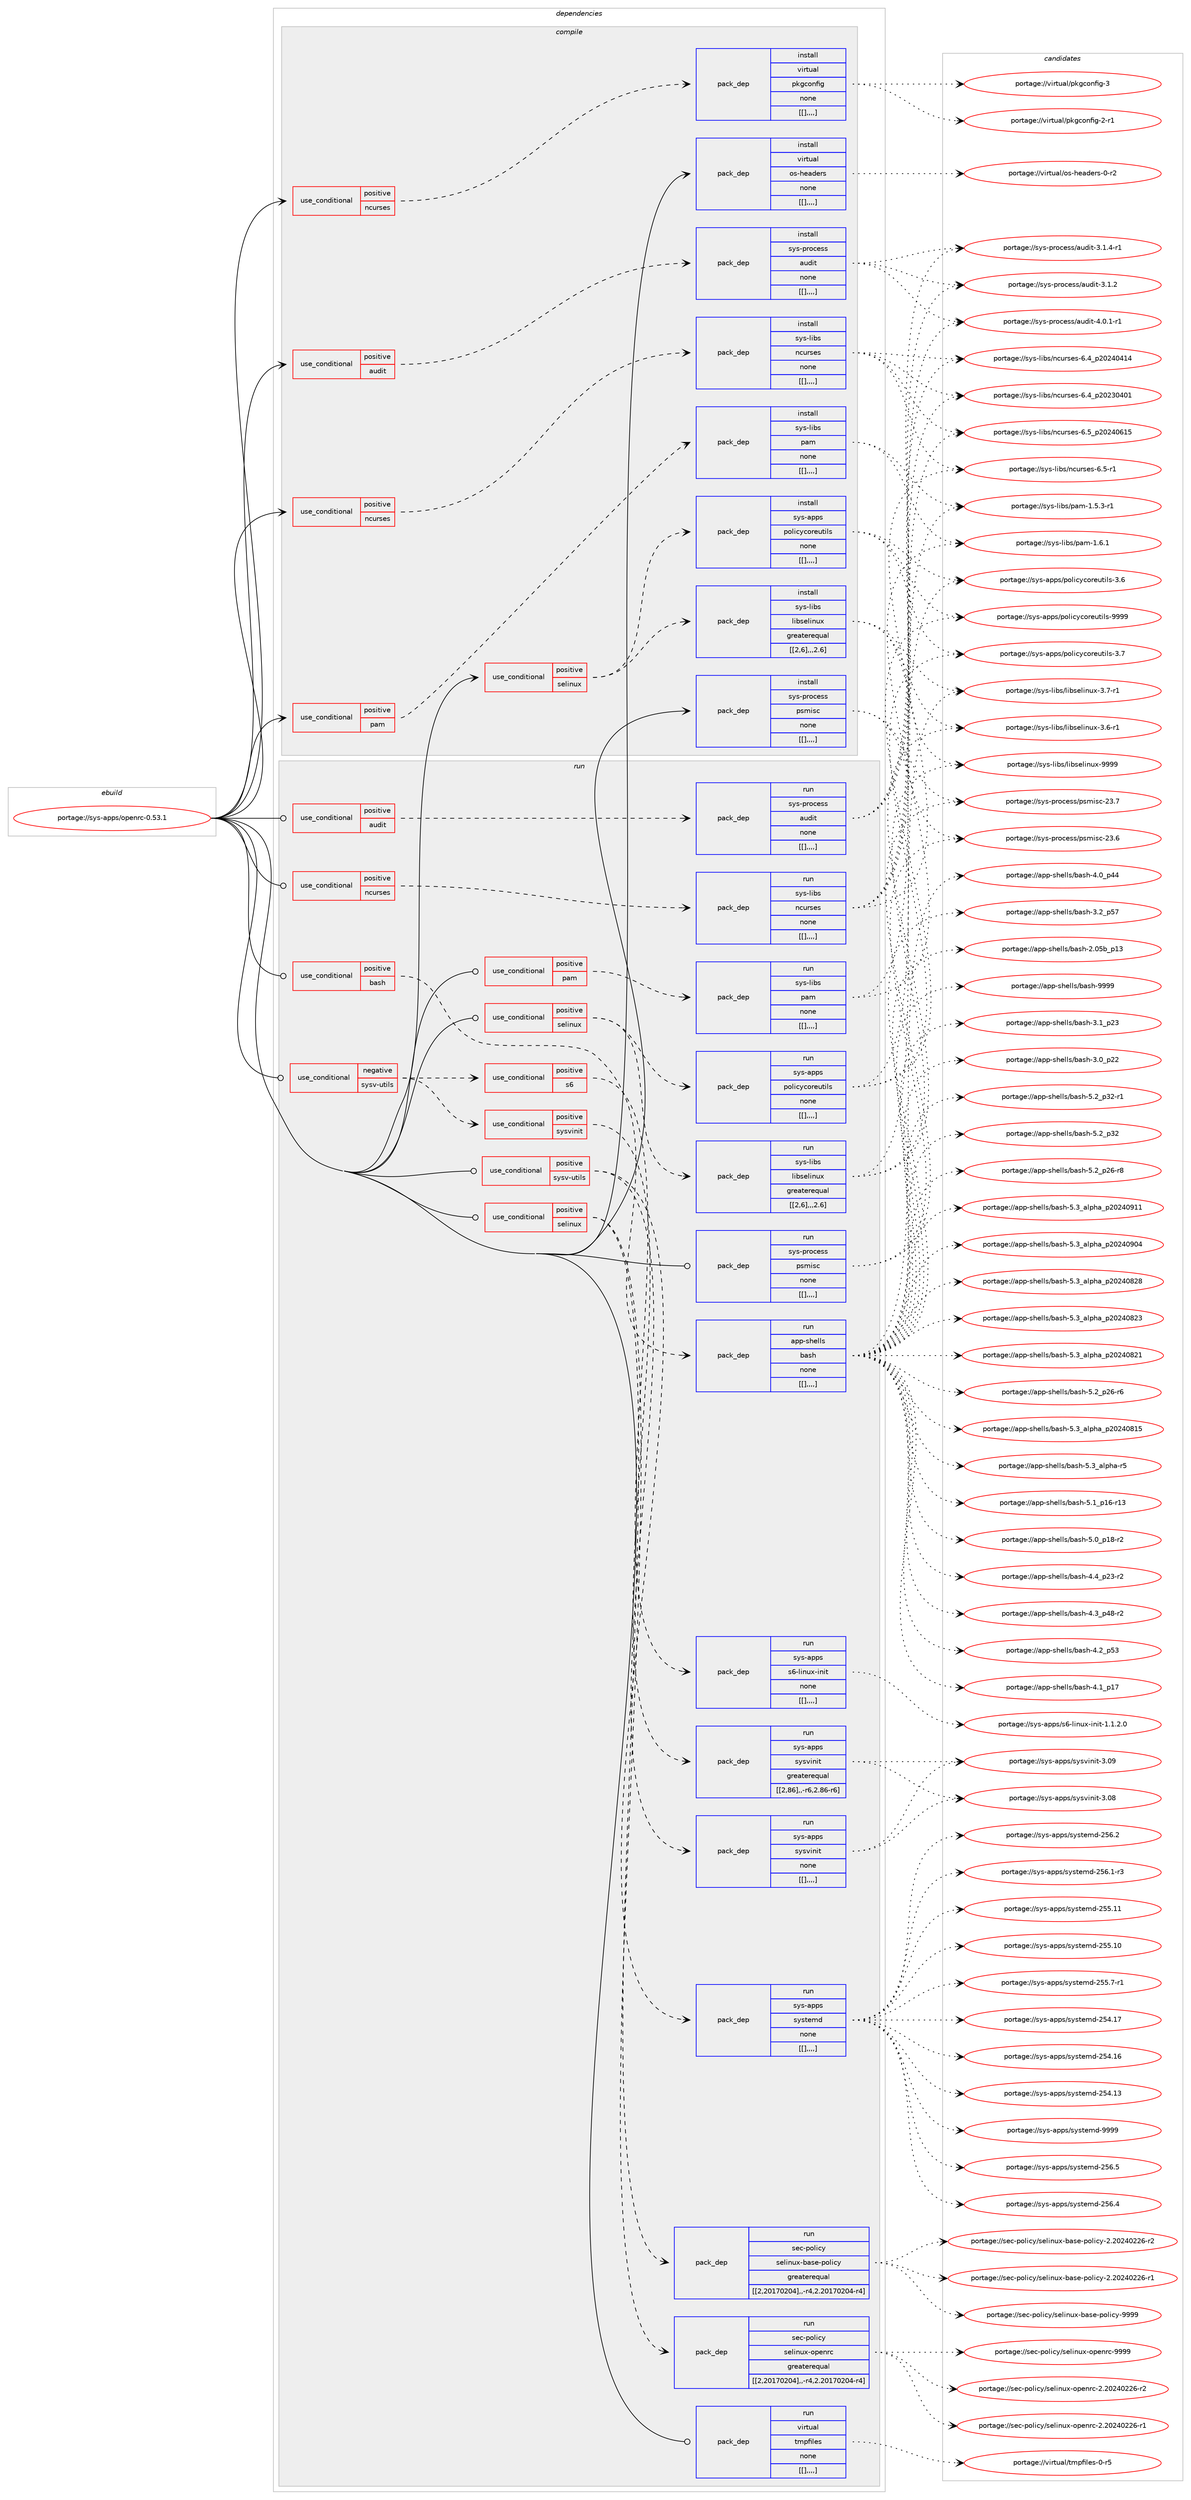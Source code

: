 digraph prolog {

# *************
# Graph options
# *************

newrank=true;
concentrate=true;
compound=true;
graph [rankdir=LR,fontname=Helvetica,fontsize=10,ranksep=1.5];#, ranksep=2.5, nodesep=0.2];
edge  [arrowhead=vee];
node  [fontname=Helvetica,fontsize=10];

# **********
# The ebuild
# **********

subgraph cluster_leftcol {
color=gray;
label=<<i>ebuild</i>>;
id [label="portage://sys-apps/openrc-0.53.1", color=red, width=4, href="../sys-apps/openrc-0.53.1.svg"];
}

# ****************
# The dependencies
# ****************

subgraph cluster_midcol {
color=gray;
label=<<i>dependencies</i>>;
subgraph cluster_compile {
fillcolor="#eeeeee";
style=filled;
label=<<i>compile</i>>;
subgraph cond115475 {
dependency437932 [label=<<TABLE BORDER="0" CELLBORDER="1" CELLSPACING="0" CELLPADDING="4"><TR><TD ROWSPAN="3" CELLPADDING="10">use_conditional</TD></TR><TR><TD>positive</TD></TR><TR><TD>audit</TD></TR></TABLE>>, shape=none, color=red];
subgraph pack319401 {
dependency437933 [label=<<TABLE BORDER="0" CELLBORDER="1" CELLSPACING="0" CELLPADDING="4" WIDTH="220"><TR><TD ROWSPAN="6" CELLPADDING="30">pack_dep</TD></TR><TR><TD WIDTH="110">install</TD></TR><TR><TD>sys-process</TD></TR><TR><TD>audit</TD></TR><TR><TD>none</TD></TR><TR><TD>[[],,,,]</TD></TR></TABLE>>, shape=none, color=blue];
}
dependency437932:e -> dependency437933:w [weight=20,style="dashed",arrowhead="vee"];
}
id:e -> dependency437932:w [weight=20,style="solid",arrowhead="vee"];
subgraph cond115476 {
dependency437934 [label=<<TABLE BORDER="0" CELLBORDER="1" CELLSPACING="0" CELLPADDING="4"><TR><TD ROWSPAN="3" CELLPADDING="10">use_conditional</TD></TR><TR><TD>positive</TD></TR><TR><TD>ncurses</TD></TR></TABLE>>, shape=none, color=red];
subgraph pack319402 {
dependency437935 [label=<<TABLE BORDER="0" CELLBORDER="1" CELLSPACING="0" CELLPADDING="4" WIDTH="220"><TR><TD ROWSPAN="6" CELLPADDING="30">pack_dep</TD></TR><TR><TD WIDTH="110">install</TD></TR><TR><TD>sys-libs</TD></TR><TR><TD>ncurses</TD></TR><TR><TD>none</TD></TR><TR><TD>[[],,,,]</TD></TR></TABLE>>, shape=none, color=blue];
}
dependency437934:e -> dependency437935:w [weight=20,style="dashed",arrowhead="vee"];
}
id:e -> dependency437934:w [weight=20,style="solid",arrowhead="vee"];
subgraph cond115477 {
dependency437936 [label=<<TABLE BORDER="0" CELLBORDER="1" CELLSPACING="0" CELLPADDING="4"><TR><TD ROWSPAN="3" CELLPADDING="10">use_conditional</TD></TR><TR><TD>positive</TD></TR><TR><TD>ncurses</TD></TR></TABLE>>, shape=none, color=red];
subgraph pack319403 {
dependency437937 [label=<<TABLE BORDER="0" CELLBORDER="1" CELLSPACING="0" CELLPADDING="4" WIDTH="220"><TR><TD ROWSPAN="6" CELLPADDING="30">pack_dep</TD></TR><TR><TD WIDTH="110">install</TD></TR><TR><TD>virtual</TD></TR><TR><TD>pkgconfig</TD></TR><TR><TD>none</TD></TR><TR><TD>[[],,,,]</TD></TR></TABLE>>, shape=none, color=blue];
}
dependency437936:e -> dependency437937:w [weight=20,style="dashed",arrowhead="vee"];
}
id:e -> dependency437936:w [weight=20,style="solid",arrowhead="vee"];
subgraph cond115478 {
dependency437938 [label=<<TABLE BORDER="0" CELLBORDER="1" CELLSPACING="0" CELLPADDING="4"><TR><TD ROWSPAN="3" CELLPADDING="10">use_conditional</TD></TR><TR><TD>positive</TD></TR><TR><TD>pam</TD></TR></TABLE>>, shape=none, color=red];
subgraph pack319404 {
dependency437939 [label=<<TABLE BORDER="0" CELLBORDER="1" CELLSPACING="0" CELLPADDING="4" WIDTH="220"><TR><TD ROWSPAN="6" CELLPADDING="30">pack_dep</TD></TR><TR><TD WIDTH="110">install</TD></TR><TR><TD>sys-libs</TD></TR><TR><TD>pam</TD></TR><TR><TD>none</TD></TR><TR><TD>[[],,,,]</TD></TR></TABLE>>, shape=none, color=blue];
}
dependency437938:e -> dependency437939:w [weight=20,style="dashed",arrowhead="vee"];
}
id:e -> dependency437938:w [weight=20,style="solid",arrowhead="vee"];
subgraph cond115479 {
dependency437940 [label=<<TABLE BORDER="0" CELLBORDER="1" CELLSPACING="0" CELLPADDING="4"><TR><TD ROWSPAN="3" CELLPADDING="10">use_conditional</TD></TR><TR><TD>positive</TD></TR><TR><TD>selinux</TD></TR></TABLE>>, shape=none, color=red];
subgraph pack319405 {
dependency437941 [label=<<TABLE BORDER="0" CELLBORDER="1" CELLSPACING="0" CELLPADDING="4" WIDTH="220"><TR><TD ROWSPAN="6" CELLPADDING="30">pack_dep</TD></TR><TR><TD WIDTH="110">install</TD></TR><TR><TD>sys-apps</TD></TR><TR><TD>policycoreutils</TD></TR><TR><TD>none</TD></TR><TR><TD>[[],,,,]</TD></TR></TABLE>>, shape=none, color=blue];
}
dependency437940:e -> dependency437941:w [weight=20,style="dashed",arrowhead="vee"];
subgraph pack319406 {
dependency437942 [label=<<TABLE BORDER="0" CELLBORDER="1" CELLSPACING="0" CELLPADDING="4" WIDTH="220"><TR><TD ROWSPAN="6" CELLPADDING="30">pack_dep</TD></TR><TR><TD WIDTH="110">install</TD></TR><TR><TD>sys-libs</TD></TR><TR><TD>libselinux</TD></TR><TR><TD>greaterequal</TD></TR><TR><TD>[[2,6],,,2.6]</TD></TR></TABLE>>, shape=none, color=blue];
}
dependency437940:e -> dependency437942:w [weight=20,style="dashed",arrowhead="vee"];
}
id:e -> dependency437940:w [weight=20,style="solid",arrowhead="vee"];
subgraph pack319407 {
dependency437943 [label=<<TABLE BORDER="0" CELLBORDER="1" CELLSPACING="0" CELLPADDING="4" WIDTH="220"><TR><TD ROWSPAN="6" CELLPADDING="30">pack_dep</TD></TR><TR><TD WIDTH="110">install</TD></TR><TR><TD>sys-process</TD></TR><TR><TD>psmisc</TD></TR><TR><TD>none</TD></TR><TR><TD>[[],,,,]</TD></TR></TABLE>>, shape=none, color=blue];
}
id:e -> dependency437943:w [weight=20,style="solid",arrowhead="vee"];
subgraph pack319408 {
dependency437944 [label=<<TABLE BORDER="0" CELLBORDER="1" CELLSPACING="0" CELLPADDING="4" WIDTH="220"><TR><TD ROWSPAN="6" CELLPADDING="30">pack_dep</TD></TR><TR><TD WIDTH="110">install</TD></TR><TR><TD>virtual</TD></TR><TR><TD>os-headers</TD></TR><TR><TD>none</TD></TR><TR><TD>[[],,,,]</TD></TR></TABLE>>, shape=none, color=blue];
}
id:e -> dependency437944:w [weight=20,style="solid",arrowhead="vee"];
}
subgraph cluster_compileandrun {
fillcolor="#eeeeee";
style=filled;
label=<<i>compile and run</i>>;
}
subgraph cluster_run {
fillcolor="#eeeeee";
style=filled;
label=<<i>run</i>>;
subgraph cond115480 {
dependency437945 [label=<<TABLE BORDER="0" CELLBORDER="1" CELLSPACING="0" CELLPADDING="4"><TR><TD ROWSPAN="3" CELLPADDING="10">use_conditional</TD></TR><TR><TD>negative</TD></TR><TR><TD>sysv-utils</TD></TR></TABLE>>, shape=none, color=red];
subgraph cond115481 {
dependency437946 [label=<<TABLE BORDER="0" CELLBORDER="1" CELLSPACING="0" CELLPADDING="4"><TR><TD ROWSPAN="3" CELLPADDING="10">use_conditional</TD></TR><TR><TD>positive</TD></TR><TR><TD>sysvinit</TD></TR></TABLE>>, shape=none, color=red];
subgraph pack319409 {
dependency437947 [label=<<TABLE BORDER="0" CELLBORDER="1" CELLSPACING="0" CELLPADDING="4" WIDTH="220"><TR><TD ROWSPAN="6" CELLPADDING="30">pack_dep</TD></TR><TR><TD WIDTH="110">run</TD></TR><TR><TD>sys-apps</TD></TR><TR><TD>sysvinit</TD></TR><TR><TD>greaterequal</TD></TR><TR><TD>[[2,86],,-r6,2.86-r6]</TD></TR></TABLE>>, shape=none, color=blue];
}
dependency437946:e -> dependency437947:w [weight=20,style="dashed",arrowhead="vee"];
}
dependency437945:e -> dependency437946:w [weight=20,style="dashed",arrowhead="vee"];
subgraph cond115482 {
dependency437948 [label=<<TABLE BORDER="0" CELLBORDER="1" CELLSPACING="0" CELLPADDING="4"><TR><TD ROWSPAN="3" CELLPADDING="10">use_conditional</TD></TR><TR><TD>positive</TD></TR><TR><TD>s6</TD></TR></TABLE>>, shape=none, color=red];
subgraph pack319410 {
dependency437949 [label=<<TABLE BORDER="0" CELLBORDER="1" CELLSPACING="0" CELLPADDING="4" WIDTH="220"><TR><TD ROWSPAN="6" CELLPADDING="30">pack_dep</TD></TR><TR><TD WIDTH="110">run</TD></TR><TR><TD>sys-apps</TD></TR><TR><TD>s6-linux-init</TD></TR><TR><TD>none</TD></TR><TR><TD>[[],,,,]</TD></TR></TABLE>>, shape=none, color=blue];
}
dependency437948:e -> dependency437949:w [weight=20,style="dashed",arrowhead="vee"];
}
dependency437945:e -> dependency437948:w [weight=20,style="dashed",arrowhead="vee"];
}
id:e -> dependency437945:w [weight=20,style="solid",arrowhead="odot"];
subgraph cond115483 {
dependency437950 [label=<<TABLE BORDER="0" CELLBORDER="1" CELLSPACING="0" CELLPADDING="4"><TR><TD ROWSPAN="3" CELLPADDING="10">use_conditional</TD></TR><TR><TD>positive</TD></TR><TR><TD>audit</TD></TR></TABLE>>, shape=none, color=red];
subgraph pack319411 {
dependency437951 [label=<<TABLE BORDER="0" CELLBORDER="1" CELLSPACING="0" CELLPADDING="4" WIDTH="220"><TR><TD ROWSPAN="6" CELLPADDING="30">pack_dep</TD></TR><TR><TD WIDTH="110">run</TD></TR><TR><TD>sys-process</TD></TR><TR><TD>audit</TD></TR><TR><TD>none</TD></TR><TR><TD>[[],,,,]</TD></TR></TABLE>>, shape=none, color=blue];
}
dependency437950:e -> dependency437951:w [weight=20,style="dashed",arrowhead="vee"];
}
id:e -> dependency437950:w [weight=20,style="solid",arrowhead="odot"];
subgraph cond115484 {
dependency437952 [label=<<TABLE BORDER="0" CELLBORDER="1" CELLSPACING="0" CELLPADDING="4"><TR><TD ROWSPAN="3" CELLPADDING="10">use_conditional</TD></TR><TR><TD>positive</TD></TR><TR><TD>bash</TD></TR></TABLE>>, shape=none, color=red];
subgraph pack319412 {
dependency437953 [label=<<TABLE BORDER="0" CELLBORDER="1" CELLSPACING="0" CELLPADDING="4" WIDTH="220"><TR><TD ROWSPAN="6" CELLPADDING="30">pack_dep</TD></TR><TR><TD WIDTH="110">run</TD></TR><TR><TD>app-shells</TD></TR><TR><TD>bash</TD></TR><TR><TD>none</TD></TR><TR><TD>[[],,,,]</TD></TR></TABLE>>, shape=none, color=blue];
}
dependency437952:e -> dependency437953:w [weight=20,style="dashed",arrowhead="vee"];
}
id:e -> dependency437952:w [weight=20,style="solid",arrowhead="odot"];
subgraph cond115485 {
dependency437954 [label=<<TABLE BORDER="0" CELLBORDER="1" CELLSPACING="0" CELLPADDING="4"><TR><TD ROWSPAN="3" CELLPADDING="10">use_conditional</TD></TR><TR><TD>positive</TD></TR><TR><TD>ncurses</TD></TR></TABLE>>, shape=none, color=red];
subgraph pack319413 {
dependency437955 [label=<<TABLE BORDER="0" CELLBORDER="1" CELLSPACING="0" CELLPADDING="4" WIDTH="220"><TR><TD ROWSPAN="6" CELLPADDING="30">pack_dep</TD></TR><TR><TD WIDTH="110">run</TD></TR><TR><TD>sys-libs</TD></TR><TR><TD>ncurses</TD></TR><TR><TD>none</TD></TR><TR><TD>[[],,,,]</TD></TR></TABLE>>, shape=none, color=blue];
}
dependency437954:e -> dependency437955:w [weight=20,style="dashed",arrowhead="vee"];
}
id:e -> dependency437954:w [weight=20,style="solid",arrowhead="odot"];
subgraph cond115486 {
dependency437956 [label=<<TABLE BORDER="0" CELLBORDER="1" CELLSPACING="0" CELLPADDING="4"><TR><TD ROWSPAN="3" CELLPADDING="10">use_conditional</TD></TR><TR><TD>positive</TD></TR><TR><TD>pam</TD></TR></TABLE>>, shape=none, color=red];
subgraph pack319414 {
dependency437957 [label=<<TABLE BORDER="0" CELLBORDER="1" CELLSPACING="0" CELLPADDING="4" WIDTH="220"><TR><TD ROWSPAN="6" CELLPADDING="30">pack_dep</TD></TR><TR><TD WIDTH="110">run</TD></TR><TR><TD>sys-libs</TD></TR><TR><TD>pam</TD></TR><TR><TD>none</TD></TR><TR><TD>[[],,,,]</TD></TR></TABLE>>, shape=none, color=blue];
}
dependency437956:e -> dependency437957:w [weight=20,style="dashed",arrowhead="vee"];
}
id:e -> dependency437956:w [weight=20,style="solid",arrowhead="odot"];
subgraph cond115487 {
dependency437958 [label=<<TABLE BORDER="0" CELLBORDER="1" CELLSPACING="0" CELLPADDING="4"><TR><TD ROWSPAN="3" CELLPADDING="10">use_conditional</TD></TR><TR><TD>positive</TD></TR><TR><TD>selinux</TD></TR></TABLE>>, shape=none, color=red];
subgraph pack319415 {
dependency437959 [label=<<TABLE BORDER="0" CELLBORDER="1" CELLSPACING="0" CELLPADDING="4" WIDTH="220"><TR><TD ROWSPAN="6" CELLPADDING="30">pack_dep</TD></TR><TR><TD WIDTH="110">run</TD></TR><TR><TD>sec-policy</TD></TR><TR><TD>selinux-base-policy</TD></TR><TR><TD>greaterequal</TD></TR><TR><TD>[[2,20170204],,-r4,2.20170204-r4]</TD></TR></TABLE>>, shape=none, color=blue];
}
dependency437958:e -> dependency437959:w [weight=20,style="dashed",arrowhead="vee"];
subgraph pack319416 {
dependency437960 [label=<<TABLE BORDER="0" CELLBORDER="1" CELLSPACING="0" CELLPADDING="4" WIDTH="220"><TR><TD ROWSPAN="6" CELLPADDING="30">pack_dep</TD></TR><TR><TD WIDTH="110">run</TD></TR><TR><TD>sec-policy</TD></TR><TR><TD>selinux-openrc</TD></TR><TR><TD>greaterequal</TD></TR><TR><TD>[[2,20170204],,-r4,2.20170204-r4]</TD></TR></TABLE>>, shape=none, color=blue];
}
dependency437958:e -> dependency437960:w [weight=20,style="dashed",arrowhead="vee"];
}
id:e -> dependency437958:w [weight=20,style="solid",arrowhead="odot"];
subgraph cond115488 {
dependency437961 [label=<<TABLE BORDER="0" CELLBORDER="1" CELLSPACING="0" CELLPADDING="4"><TR><TD ROWSPAN="3" CELLPADDING="10">use_conditional</TD></TR><TR><TD>positive</TD></TR><TR><TD>selinux</TD></TR></TABLE>>, shape=none, color=red];
subgraph pack319417 {
dependency437962 [label=<<TABLE BORDER="0" CELLBORDER="1" CELLSPACING="0" CELLPADDING="4" WIDTH="220"><TR><TD ROWSPAN="6" CELLPADDING="30">pack_dep</TD></TR><TR><TD WIDTH="110">run</TD></TR><TR><TD>sys-apps</TD></TR><TR><TD>policycoreutils</TD></TR><TR><TD>none</TD></TR><TR><TD>[[],,,,]</TD></TR></TABLE>>, shape=none, color=blue];
}
dependency437961:e -> dependency437962:w [weight=20,style="dashed",arrowhead="vee"];
subgraph pack319418 {
dependency437963 [label=<<TABLE BORDER="0" CELLBORDER="1" CELLSPACING="0" CELLPADDING="4" WIDTH="220"><TR><TD ROWSPAN="6" CELLPADDING="30">pack_dep</TD></TR><TR><TD WIDTH="110">run</TD></TR><TR><TD>sys-libs</TD></TR><TR><TD>libselinux</TD></TR><TR><TD>greaterequal</TD></TR><TR><TD>[[2,6],,,2.6]</TD></TR></TABLE>>, shape=none, color=blue];
}
dependency437961:e -> dependency437963:w [weight=20,style="dashed",arrowhead="vee"];
}
id:e -> dependency437961:w [weight=20,style="solid",arrowhead="odot"];
subgraph cond115489 {
dependency437964 [label=<<TABLE BORDER="0" CELLBORDER="1" CELLSPACING="0" CELLPADDING="4"><TR><TD ROWSPAN="3" CELLPADDING="10">use_conditional</TD></TR><TR><TD>positive</TD></TR><TR><TD>sysv-utils</TD></TR></TABLE>>, shape=none, color=red];
subgraph pack319419 {
dependency437965 [label=<<TABLE BORDER="0" CELLBORDER="1" CELLSPACING="0" CELLPADDING="4" WIDTH="220"><TR><TD ROWSPAN="6" CELLPADDING="30">pack_dep</TD></TR><TR><TD WIDTH="110">run</TD></TR><TR><TD>sys-apps</TD></TR><TR><TD>systemd</TD></TR><TR><TD>none</TD></TR><TR><TD>[[],,,,]</TD></TR></TABLE>>, shape=none, color=blue];
}
dependency437964:e -> dependency437965:w [weight=20,style="dashed",arrowhead="vee"];
subgraph pack319420 {
dependency437966 [label=<<TABLE BORDER="0" CELLBORDER="1" CELLSPACING="0" CELLPADDING="4" WIDTH="220"><TR><TD ROWSPAN="6" CELLPADDING="30">pack_dep</TD></TR><TR><TD WIDTH="110">run</TD></TR><TR><TD>sys-apps</TD></TR><TR><TD>sysvinit</TD></TR><TR><TD>none</TD></TR><TR><TD>[[],,,,]</TD></TR></TABLE>>, shape=none, color=blue];
}
dependency437964:e -> dependency437966:w [weight=20,style="dashed",arrowhead="vee"];
}
id:e -> dependency437964:w [weight=20,style="solid",arrowhead="odot"];
subgraph pack319421 {
dependency437967 [label=<<TABLE BORDER="0" CELLBORDER="1" CELLSPACING="0" CELLPADDING="4" WIDTH="220"><TR><TD ROWSPAN="6" CELLPADDING="30">pack_dep</TD></TR><TR><TD WIDTH="110">run</TD></TR><TR><TD>sys-process</TD></TR><TR><TD>psmisc</TD></TR><TR><TD>none</TD></TR><TR><TD>[[],,,,]</TD></TR></TABLE>>, shape=none, color=blue];
}
id:e -> dependency437967:w [weight=20,style="solid",arrowhead="odot"];
subgraph pack319422 {
dependency437968 [label=<<TABLE BORDER="0" CELLBORDER="1" CELLSPACING="0" CELLPADDING="4" WIDTH="220"><TR><TD ROWSPAN="6" CELLPADDING="30">pack_dep</TD></TR><TR><TD WIDTH="110">run</TD></TR><TR><TD>virtual</TD></TR><TR><TD>tmpfiles</TD></TR><TR><TD>none</TD></TR><TR><TD>[[],,,,]</TD></TR></TABLE>>, shape=none, color=blue];
}
id:e -> dependency437968:w [weight=20,style="solid",arrowhead="odot"];
}
}

# **************
# The candidates
# **************

subgraph cluster_choices {
rank=same;
color=gray;
label=<<i>candidates</i>>;

subgraph choice319401 {
color=black;
nodesep=1;
choice115121115451121141119910111511547971171001051164552464846494511449 [label="portage://sys-process/audit-4.0.1-r1", color=red, width=4,href="../sys-process/audit-4.0.1-r1.svg"];
choice115121115451121141119910111511547971171001051164551464946524511449 [label="portage://sys-process/audit-3.1.4-r1", color=red, width=4,href="../sys-process/audit-3.1.4-r1.svg"];
choice11512111545112114111991011151154797117100105116455146494650 [label="portage://sys-process/audit-3.1.2", color=red, width=4,href="../sys-process/audit-3.1.2.svg"];
dependency437933:e -> choice115121115451121141119910111511547971171001051164552464846494511449:w [style=dotted,weight="100"];
dependency437933:e -> choice115121115451121141119910111511547971171001051164551464946524511449:w [style=dotted,weight="100"];
dependency437933:e -> choice11512111545112114111991011151154797117100105116455146494650:w [style=dotted,weight="100"];
}
subgraph choice319402 {
color=black;
nodesep=1;
choice1151211154510810598115471109911711411510111545544653951125048505248544953 [label="portage://sys-libs/ncurses-6.5_p20240615", color=red, width=4,href="../sys-libs/ncurses-6.5_p20240615.svg"];
choice11512111545108105981154711099117114115101115455446534511449 [label="portage://sys-libs/ncurses-6.5-r1", color=red, width=4,href="../sys-libs/ncurses-6.5-r1.svg"];
choice1151211154510810598115471109911711411510111545544652951125048505248524952 [label="portage://sys-libs/ncurses-6.4_p20240414", color=red, width=4,href="../sys-libs/ncurses-6.4_p20240414.svg"];
choice1151211154510810598115471109911711411510111545544652951125048505148524849 [label="portage://sys-libs/ncurses-6.4_p20230401", color=red, width=4,href="../sys-libs/ncurses-6.4_p20230401.svg"];
dependency437935:e -> choice1151211154510810598115471109911711411510111545544653951125048505248544953:w [style=dotted,weight="100"];
dependency437935:e -> choice11512111545108105981154711099117114115101115455446534511449:w [style=dotted,weight="100"];
dependency437935:e -> choice1151211154510810598115471109911711411510111545544652951125048505248524952:w [style=dotted,weight="100"];
dependency437935:e -> choice1151211154510810598115471109911711411510111545544652951125048505148524849:w [style=dotted,weight="100"];
}
subgraph choice319403 {
color=black;
nodesep=1;
choice1181051141161179710847112107103991111101021051034551 [label="portage://virtual/pkgconfig-3", color=red, width=4,href="../virtual/pkgconfig-3.svg"];
choice11810511411611797108471121071039911111010210510345504511449 [label="portage://virtual/pkgconfig-2-r1", color=red, width=4,href="../virtual/pkgconfig-2-r1.svg"];
dependency437937:e -> choice1181051141161179710847112107103991111101021051034551:w [style=dotted,weight="100"];
dependency437937:e -> choice11810511411611797108471121071039911111010210510345504511449:w [style=dotted,weight="100"];
}
subgraph choice319404 {
color=black;
nodesep=1;
choice11512111545108105981154711297109454946544649 [label="portage://sys-libs/pam-1.6.1", color=red, width=4,href="../sys-libs/pam-1.6.1.svg"];
choice115121115451081059811547112971094549465346514511449 [label="portage://sys-libs/pam-1.5.3-r1", color=red, width=4,href="../sys-libs/pam-1.5.3-r1.svg"];
dependency437939:e -> choice11512111545108105981154711297109454946544649:w [style=dotted,weight="100"];
dependency437939:e -> choice115121115451081059811547112971094549465346514511449:w [style=dotted,weight="100"];
}
subgraph choice319405 {
color=black;
nodesep=1;
choice11512111545971121121154711211110810599121991111141011171161051081154557575757 [label="portage://sys-apps/policycoreutils-9999", color=red, width=4,href="../sys-apps/policycoreutils-9999.svg"];
choice115121115459711211211547112111108105991219911111410111711610510811545514655 [label="portage://sys-apps/policycoreutils-3.7", color=red, width=4,href="../sys-apps/policycoreutils-3.7.svg"];
choice115121115459711211211547112111108105991219911111410111711610510811545514654 [label="portage://sys-apps/policycoreutils-3.6", color=red, width=4,href="../sys-apps/policycoreutils-3.6.svg"];
dependency437941:e -> choice11512111545971121121154711211110810599121991111141011171161051081154557575757:w [style=dotted,weight="100"];
dependency437941:e -> choice115121115459711211211547112111108105991219911111410111711610510811545514655:w [style=dotted,weight="100"];
dependency437941:e -> choice115121115459711211211547112111108105991219911111410111711610510811545514654:w [style=dotted,weight="100"];
}
subgraph choice319406 {
color=black;
nodesep=1;
choice115121115451081059811547108105981151011081051101171204557575757 [label="portage://sys-libs/libselinux-9999", color=red, width=4,href="../sys-libs/libselinux-9999.svg"];
choice11512111545108105981154710810598115101108105110117120455146554511449 [label="portage://sys-libs/libselinux-3.7-r1", color=red, width=4,href="../sys-libs/libselinux-3.7-r1.svg"];
choice11512111545108105981154710810598115101108105110117120455146544511449 [label="portage://sys-libs/libselinux-3.6-r1", color=red, width=4,href="../sys-libs/libselinux-3.6-r1.svg"];
dependency437942:e -> choice115121115451081059811547108105981151011081051101171204557575757:w [style=dotted,weight="100"];
dependency437942:e -> choice11512111545108105981154710810598115101108105110117120455146554511449:w [style=dotted,weight="100"];
dependency437942:e -> choice11512111545108105981154710810598115101108105110117120455146544511449:w [style=dotted,weight="100"];
}
subgraph choice319407 {
color=black;
nodesep=1;
choice115121115451121141119910111511547112115109105115994550514655 [label="portage://sys-process/psmisc-23.7", color=red, width=4,href="../sys-process/psmisc-23.7.svg"];
choice115121115451121141119910111511547112115109105115994550514654 [label="portage://sys-process/psmisc-23.6", color=red, width=4,href="../sys-process/psmisc-23.6.svg"];
dependency437943:e -> choice115121115451121141119910111511547112115109105115994550514655:w [style=dotted,weight="100"];
dependency437943:e -> choice115121115451121141119910111511547112115109105115994550514654:w [style=dotted,weight="100"];
}
subgraph choice319408 {
color=black;
nodesep=1;
choice1181051141161179710847111115451041019710010111411545484511450 [label="portage://virtual/os-headers-0-r2", color=red, width=4,href="../virtual/os-headers-0-r2.svg"];
dependency437944:e -> choice1181051141161179710847111115451041019710010111411545484511450:w [style=dotted,weight="100"];
}
subgraph choice319409 {
color=black;
nodesep=1;
choice1151211154597112112115471151211151181051101051164551464857 [label="portage://sys-apps/sysvinit-3.09", color=red, width=4,href="../sys-apps/sysvinit-3.09.svg"];
choice1151211154597112112115471151211151181051101051164551464856 [label="portage://sys-apps/sysvinit-3.08", color=red, width=4,href="../sys-apps/sysvinit-3.08.svg"];
dependency437947:e -> choice1151211154597112112115471151211151181051101051164551464857:w [style=dotted,weight="100"];
dependency437947:e -> choice1151211154597112112115471151211151181051101051164551464856:w [style=dotted,weight="100"];
}
subgraph choice319410 {
color=black;
nodesep=1;
choice1151211154597112112115471155445108105110117120451051101051164549464946504648 [label="portage://sys-apps/s6-linux-init-1.1.2.0", color=red, width=4,href="../sys-apps/s6-linux-init-1.1.2.0.svg"];
dependency437949:e -> choice1151211154597112112115471155445108105110117120451051101051164549464946504648:w [style=dotted,weight="100"];
}
subgraph choice319411 {
color=black;
nodesep=1;
choice115121115451121141119910111511547971171001051164552464846494511449 [label="portage://sys-process/audit-4.0.1-r1", color=red, width=4,href="../sys-process/audit-4.0.1-r1.svg"];
choice115121115451121141119910111511547971171001051164551464946524511449 [label="portage://sys-process/audit-3.1.4-r1", color=red, width=4,href="../sys-process/audit-3.1.4-r1.svg"];
choice11512111545112114111991011151154797117100105116455146494650 [label="portage://sys-process/audit-3.1.2", color=red, width=4,href="../sys-process/audit-3.1.2.svg"];
dependency437951:e -> choice115121115451121141119910111511547971171001051164552464846494511449:w [style=dotted,weight="100"];
dependency437951:e -> choice115121115451121141119910111511547971171001051164551464946524511449:w [style=dotted,weight="100"];
dependency437951:e -> choice11512111545112114111991011151154797117100105116455146494650:w [style=dotted,weight="100"];
}
subgraph choice319412 {
color=black;
nodesep=1;
choice97112112451151041011081081154798971151044557575757 [label="portage://app-shells/bash-9999", color=red, width=4,href="../app-shells/bash-9999.svg"];
choice971121124511510410110810811547989711510445534651959710811210497951125048505248574949 [label="portage://app-shells/bash-5.3_alpha_p20240911", color=red, width=4,href="../app-shells/bash-5.3_alpha_p20240911.svg"];
choice971121124511510410110810811547989711510445534651959710811210497951125048505248574852 [label="portage://app-shells/bash-5.3_alpha_p20240904", color=red, width=4,href="../app-shells/bash-5.3_alpha_p20240904.svg"];
choice971121124511510410110810811547989711510445534651959710811210497951125048505248565056 [label="portage://app-shells/bash-5.3_alpha_p20240828", color=red, width=4,href="../app-shells/bash-5.3_alpha_p20240828.svg"];
choice971121124511510410110810811547989711510445534651959710811210497951125048505248565051 [label="portage://app-shells/bash-5.3_alpha_p20240823", color=red, width=4,href="../app-shells/bash-5.3_alpha_p20240823.svg"];
choice971121124511510410110810811547989711510445534651959710811210497951125048505248565049 [label="portage://app-shells/bash-5.3_alpha_p20240821", color=red, width=4,href="../app-shells/bash-5.3_alpha_p20240821.svg"];
choice971121124511510410110810811547989711510445534651959710811210497951125048505248564953 [label="portage://app-shells/bash-5.3_alpha_p20240815", color=red, width=4,href="../app-shells/bash-5.3_alpha_p20240815.svg"];
choice9711211245115104101108108115479897115104455346519597108112104974511453 [label="portage://app-shells/bash-5.3_alpha-r5", color=red, width=4,href="../app-shells/bash-5.3_alpha-r5.svg"];
choice9711211245115104101108108115479897115104455346509511251504511449 [label="portage://app-shells/bash-5.2_p32-r1", color=red, width=4,href="../app-shells/bash-5.2_p32-r1.svg"];
choice971121124511510410110810811547989711510445534650951125150 [label="portage://app-shells/bash-5.2_p32", color=red, width=4,href="../app-shells/bash-5.2_p32.svg"];
choice9711211245115104101108108115479897115104455346509511250544511456 [label="portage://app-shells/bash-5.2_p26-r8", color=red, width=4,href="../app-shells/bash-5.2_p26-r8.svg"];
choice9711211245115104101108108115479897115104455346509511250544511454 [label="portage://app-shells/bash-5.2_p26-r6", color=red, width=4,href="../app-shells/bash-5.2_p26-r6.svg"];
choice971121124511510410110810811547989711510445534649951124954451144951 [label="portage://app-shells/bash-5.1_p16-r13", color=red, width=4,href="../app-shells/bash-5.1_p16-r13.svg"];
choice9711211245115104101108108115479897115104455346489511249564511450 [label="portage://app-shells/bash-5.0_p18-r2", color=red, width=4,href="../app-shells/bash-5.0_p18-r2.svg"];
choice9711211245115104101108108115479897115104455246529511250514511450 [label="portage://app-shells/bash-4.4_p23-r2", color=red, width=4,href="../app-shells/bash-4.4_p23-r2.svg"];
choice9711211245115104101108108115479897115104455246519511252564511450 [label="portage://app-shells/bash-4.3_p48-r2", color=red, width=4,href="../app-shells/bash-4.3_p48-r2.svg"];
choice971121124511510410110810811547989711510445524650951125351 [label="portage://app-shells/bash-4.2_p53", color=red, width=4,href="../app-shells/bash-4.2_p53.svg"];
choice971121124511510410110810811547989711510445524649951124955 [label="portage://app-shells/bash-4.1_p17", color=red, width=4,href="../app-shells/bash-4.1_p17.svg"];
choice971121124511510410110810811547989711510445524648951125252 [label="portage://app-shells/bash-4.0_p44", color=red, width=4,href="../app-shells/bash-4.0_p44.svg"];
choice971121124511510410110810811547989711510445514650951125355 [label="portage://app-shells/bash-3.2_p57", color=red, width=4,href="../app-shells/bash-3.2_p57.svg"];
choice971121124511510410110810811547989711510445514649951125051 [label="portage://app-shells/bash-3.1_p23", color=red, width=4,href="../app-shells/bash-3.1_p23.svg"];
choice971121124511510410110810811547989711510445514648951125050 [label="portage://app-shells/bash-3.0_p22", color=red, width=4,href="../app-shells/bash-3.0_p22.svg"];
choice9711211245115104101108108115479897115104455046485398951124951 [label="portage://app-shells/bash-2.05b_p13", color=red, width=4,href="../app-shells/bash-2.05b_p13.svg"];
dependency437953:e -> choice97112112451151041011081081154798971151044557575757:w [style=dotted,weight="100"];
dependency437953:e -> choice971121124511510410110810811547989711510445534651959710811210497951125048505248574949:w [style=dotted,weight="100"];
dependency437953:e -> choice971121124511510410110810811547989711510445534651959710811210497951125048505248574852:w [style=dotted,weight="100"];
dependency437953:e -> choice971121124511510410110810811547989711510445534651959710811210497951125048505248565056:w [style=dotted,weight="100"];
dependency437953:e -> choice971121124511510410110810811547989711510445534651959710811210497951125048505248565051:w [style=dotted,weight="100"];
dependency437953:e -> choice971121124511510410110810811547989711510445534651959710811210497951125048505248565049:w [style=dotted,weight="100"];
dependency437953:e -> choice971121124511510410110810811547989711510445534651959710811210497951125048505248564953:w [style=dotted,weight="100"];
dependency437953:e -> choice9711211245115104101108108115479897115104455346519597108112104974511453:w [style=dotted,weight="100"];
dependency437953:e -> choice9711211245115104101108108115479897115104455346509511251504511449:w [style=dotted,weight="100"];
dependency437953:e -> choice971121124511510410110810811547989711510445534650951125150:w [style=dotted,weight="100"];
dependency437953:e -> choice9711211245115104101108108115479897115104455346509511250544511456:w [style=dotted,weight="100"];
dependency437953:e -> choice9711211245115104101108108115479897115104455346509511250544511454:w [style=dotted,weight="100"];
dependency437953:e -> choice971121124511510410110810811547989711510445534649951124954451144951:w [style=dotted,weight="100"];
dependency437953:e -> choice9711211245115104101108108115479897115104455346489511249564511450:w [style=dotted,weight="100"];
dependency437953:e -> choice9711211245115104101108108115479897115104455246529511250514511450:w [style=dotted,weight="100"];
dependency437953:e -> choice9711211245115104101108108115479897115104455246519511252564511450:w [style=dotted,weight="100"];
dependency437953:e -> choice971121124511510410110810811547989711510445524650951125351:w [style=dotted,weight="100"];
dependency437953:e -> choice971121124511510410110810811547989711510445524649951124955:w [style=dotted,weight="100"];
dependency437953:e -> choice971121124511510410110810811547989711510445524648951125252:w [style=dotted,weight="100"];
dependency437953:e -> choice971121124511510410110810811547989711510445514650951125355:w [style=dotted,weight="100"];
dependency437953:e -> choice971121124511510410110810811547989711510445514649951125051:w [style=dotted,weight="100"];
dependency437953:e -> choice971121124511510410110810811547989711510445514648951125050:w [style=dotted,weight="100"];
dependency437953:e -> choice9711211245115104101108108115479897115104455046485398951124951:w [style=dotted,weight="100"];
}
subgraph choice319413 {
color=black;
nodesep=1;
choice1151211154510810598115471109911711411510111545544653951125048505248544953 [label="portage://sys-libs/ncurses-6.5_p20240615", color=red, width=4,href="../sys-libs/ncurses-6.5_p20240615.svg"];
choice11512111545108105981154711099117114115101115455446534511449 [label="portage://sys-libs/ncurses-6.5-r1", color=red, width=4,href="../sys-libs/ncurses-6.5-r1.svg"];
choice1151211154510810598115471109911711411510111545544652951125048505248524952 [label="portage://sys-libs/ncurses-6.4_p20240414", color=red, width=4,href="../sys-libs/ncurses-6.4_p20240414.svg"];
choice1151211154510810598115471109911711411510111545544652951125048505148524849 [label="portage://sys-libs/ncurses-6.4_p20230401", color=red, width=4,href="../sys-libs/ncurses-6.4_p20230401.svg"];
dependency437955:e -> choice1151211154510810598115471109911711411510111545544653951125048505248544953:w [style=dotted,weight="100"];
dependency437955:e -> choice11512111545108105981154711099117114115101115455446534511449:w [style=dotted,weight="100"];
dependency437955:e -> choice1151211154510810598115471109911711411510111545544652951125048505248524952:w [style=dotted,weight="100"];
dependency437955:e -> choice1151211154510810598115471109911711411510111545544652951125048505148524849:w [style=dotted,weight="100"];
}
subgraph choice319414 {
color=black;
nodesep=1;
choice11512111545108105981154711297109454946544649 [label="portage://sys-libs/pam-1.6.1", color=red, width=4,href="../sys-libs/pam-1.6.1.svg"];
choice115121115451081059811547112971094549465346514511449 [label="portage://sys-libs/pam-1.5.3-r1", color=red, width=4,href="../sys-libs/pam-1.5.3-r1.svg"];
dependency437957:e -> choice11512111545108105981154711297109454946544649:w [style=dotted,weight="100"];
dependency437957:e -> choice115121115451081059811547112971094549465346514511449:w [style=dotted,weight="100"];
}
subgraph choice319415 {
color=black;
nodesep=1;
choice1151019945112111108105991214711510110810511011712045989711510145112111108105991214557575757 [label="portage://sec-policy/selinux-base-policy-9999", color=red, width=4,href="../sec-policy/selinux-base-policy-9999.svg"];
choice11510199451121111081059912147115101108105110117120459897115101451121111081059912145504650485052485050544511450 [label="portage://sec-policy/selinux-base-policy-2.20240226-r2", color=red, width=4,href="../sec-policy/selinux-base-policy-2.20240226-r2.svg"];
choice11510199451121111081059912147115101108105110117120459897115101451121111081059912145504650485052485050544511449 [label="portage://sec-policy/selinux-base-policy-2.20240226-r1", color=red, width=4,href="../sec-policy/selinux-base-policy-2.20240226-r1.svg"];
dependency437959:e -> choice1151019945112111108105991214711510110810511011712045989711510145112111108105991214557575757:w [style=dotted,weight="100"];
dependency437959:e -> choice11510199451121111081059912147115101108105110117120459897115101451121111081059912145504650485052485050544511450:w [style=dotted,weight="100"];
dependency437959:e -> choice11510199451121111081059912147115101108105110117120459897115101451121111081059912145504650485052485050544511449:w [style=dotted,weight="100"];
}
subgraph choice319416 {
color=black;
nodesep=1;
choice1151019945112111108105991214711510110810511011712045111112101110114994557575757 [label="portage://sec-policy/selinux-openrc-9999", color=red, width=4,href="../sec-policy/selinux-openrc-9999.svg"];
choice11510199451121111081059912147115101108105110117120451111121011101149945504650485052485050544511450 [label="portage://sec-policy/selinux-openrc-2.20240226-r2", color=red, width=4,href="../sec-policy/selinux-openrc-2.20240226-r2.svg"];
choice11510199451121111081059912147115101108105110117120451111121011101149945504650485052485050544511449 [label="portage://sec-policy/selinux-openrc-2.20240226-r1", color=red, width=4,href="../sec-policy/selinux-openrc-2.20240226-r1.svg"];
dependency437960:e -> choice1151019945112111108105991214711510110810511011712045111112101110114994557575757:w [style=dotted,weight="100"];
dependency437960:e -> choice11510199451121111081059912147115101108105110117120451111121011101149945504650485052485050544511450:w [style=dotted,weight="100"];
dependency437960:e -> choice11510199451121111081059912147115101108105110117120451111121011101149945504650485052485050544511449:w [style=dotted,weight="100"];
}
subgraph choice319417 {
color=black;
nodesep=1;
choice11512111545971121121154711211110810599121991111141011171161051081154557575757 [label="portage://sys-apps/policycoreutils-9999", color=red, width=4,href="../sys-apps/policycoreutils-9999.svg"];
choice115121115459711211211547112111108105991219911111410111711610510811545514655 [label="portage://sys-apps/policycoreutils-3.7", color=red, width=4,href="../sys-apps/policycoreutils-3.7.svg"];
choice115121115459711211211547112111108105991219911111410111711610510811545514654 [label="portage://sys-apps/policycoreutils-3.6", color=red, width=4,href="../sys-apps/policycoreutils-3.6.svg"];
dependency437962:e -> choice11512111545971121121154711211110810599121991111141011171161051081154557575757:w [style=dotted,weight="100"];
dependency437962:e -> choice115121115459711211211547112111108105991219911111410111711610510811545514655:w [style=dotted,weight="100"];
dependency437962:e -> choice115121115459711211211547112111108105991219911111410111711610510811545514654:w [style=dotted,weight="100"];
}
subgraph choice319418 {
color=black;
nodesep=1;
choice115121115451081059811547108105981151011081051101171204557575757 [label="portage://sys-libs/libselinux-9999", color=red, width=4,href="../sys-libs/libselinux-9999.svg"];
choice11512111545108105981154710810598115101108105110117120455146554511449 [label="portage://sys-libs/libselinux-3.7-r1", color=red, width=4,href="../sys-libs/libselinux-3.7-r1.svg"];
choice11512111545108105981154710810598115101108105110117120455146544511449 [label="portage://sys-libs/libselinux-3.6-r1", color=red, width=4,href="../sys-libs/libselinux-3.6-r1.svg"];
dependency437963:e -> choice115121115451081059811547108105981151011081051101171204557575757:w [style=dotted,weight="100"];
dependency437963:e -> choice11512111545108105981154710810598115101108105110117120455146554511449:w [style=dotted,weight="100"];
dependency437963:e -> choice11512111545108105981154710810598115101108105110117120455146544511449:w [style=dotted,weight="100"];
}
subgraph choice319419 {
color=black;
nodesep=1;
choice1151211154597112112115471151211151161011091004557575757 [label="portage://sys-apps/systemd-9999", color=red, width=4,href="../sys-apps/systemd-9999.svg"];
choice115121115459711211211547115121115116101109100455053544653 [label="portage://sys-apps/systemd-256.5", color=red, width=4,href="../sys-apps/systemd-256.5.svg"];
choice115121115459711211211547115121115116101109100455053544652 [label="portage://sys-apps/systemd-256.4", color=red, width=4,href="../sys-apps/systemd-256.4.svg"];
choice115121115459711211211547115121115116101109100455053544650 [label="portage://sys-apps/systemd-256.2", color=red, width=4,href="../sys-apps/systemd-256.2.svg"];
choice1151211154597112112115471151211151161011091004550535446494511451 [label="portage://sys-apps/systemd-256.1-r3", color=red, width=4,href="../sys-apps/systemd-256.1-r3.svg"];
choice11512111545971121121154711512111511610110910045505353464949 [label="portage://sys-apps/systemd-255.11", color=red, width=4,href="../sys-apps/systemd-255.11.svg"];
choice11512111545971121121154711512111511610110910045505353464948 [label="portage://sys-apps/systemd-255.10", color=red, width=4,href="../sys-apps/systemd-255.10.svg"];
choice1151211154597112112115471151211151161011091004550535346554511449 [label="portage://sys-apps/systemd-255.7-r1", color=red, width=4,href="../sys-apps/systemd-255.7-r1.svg"];
choice11512111545971121121154711512111511610110910045505352464955 [label="portage://sys-apps/systemd-254.17", color=red, width=4,href="../sys-apps/systemd-254.17.svg"];
choice11512111545971121121154711512111511610110910045505352464954 [label="portage://sys-apps/systemd-254.16", color=red, width=4,href="../sys-apps/systemd-254.16.svg"];
choice11512111545971121121154711512111511610110910045505352464951 [label="portage://sys-apps/systemd-254.13", color=red, width=4,href="../sys-apps/systemd-254.13.svg"];
dependency437965:e -> choice1151211154597112112115471151211151161011091004557575757:w [style=dotted,weight="100"];
dependency437965:e -> choice115121115459711211211547115121115116101109100455053544653:w [style=dotted,weight="100"];
dependency437965:e -> choice115121115459711211211547115121115116101109100455053544652:w [style=dotted,weight="100"];
dependency437965:e -> choice115121115459711211211547115121115116101109100455053544650:w [style=dotted,weight="100"];
dependency437965:e -> choice1151211154597112112115471151211151161011091004550535446494511451:w [style=dotted,weight="100"];
dependency437965:e -> choice11512111545971121121154711512111511610110910045505353464949:w [style=dotted,weight="100"];
dependency437965:e -> choice11512111545971121121154711512111511610110910045505353464948:w [style=dotted,weight="100"];
dependency437965:e -> choice1151211154597112112115471151211151161011091004550535346554511449:w [style=dotted,weight="100"];
dependency437965:e -> choice11512111545971121121154711512111511610110910045505352464955:w [style=dotted,weight="100"];
dependency437965:e -> choice11512111545971121121154711512111511610110910045505352464954:w [style=dotted,weight="100"];
dependency437965:e -> choice11512111545971121121154711512111511610110910045505352464951:w [style=dotted,weight="100"];
}
subgraph choice319420 {
color=black;
nodesep=1;
choice1151211154597112112115471151211151181051101051164551464857 [label="portage://sys-apps/sysvinit-3.09", color=red, width=4,href="../sys-apps/sysvinit-3.09.svg"];
choice1151211154597112112115471151211151181051101051164551464856 [label="portage://sys-apps/sysvinit-3.08", color=red, width=4,href="../sys-apps/sysvinit-3.08.svg"];
dependency437966:e -> choice1151211154597112112115471151211151181051101051164551464857:w [style=dotted,weight="100"];
dependency437966:e -> choice1151211154597112112115471151211151181051101051164551464856:w [style=dotted,weight="100"];
}
subgraph choice319421 {
color=black;
nodesep=1;
choice115121115451121141119910111511547112115109105115994550514655 [label="portage://sys-process/psmisc-23.7", color=red, width=4,href="../sys-process/psmisc-23.7.svg"];
choice115121115451121141119910111511547112115109105115994550514654 [label="portage://sys-process/psmisc-23.6", color=red, width=4,href="../sys-process/psmisc-23.6.svg"];
dependency437967:e -> choice115121115451121141119910111511547112115109105115994550514655:w [style=dotted,weight="100"];
dependency437967:e -> choice115121115451121141119910111511547112115109105115994550514654:w [style=dotted,weight="100"];
}
subgraph choice319422 {
color=black;
nodesep=1;
choice118105114116117971084711610911210210510810111545484511453 [label="portage://virtual/tmpfiles-0-r5", color=red, width=4,href="../virtual/tmpfiles-0-r5.svg"];
dependency437968:e -> choice118105114116117971084711610911210210510810111545484511453:w [style=dotted,weight="100"];
}
}

}
